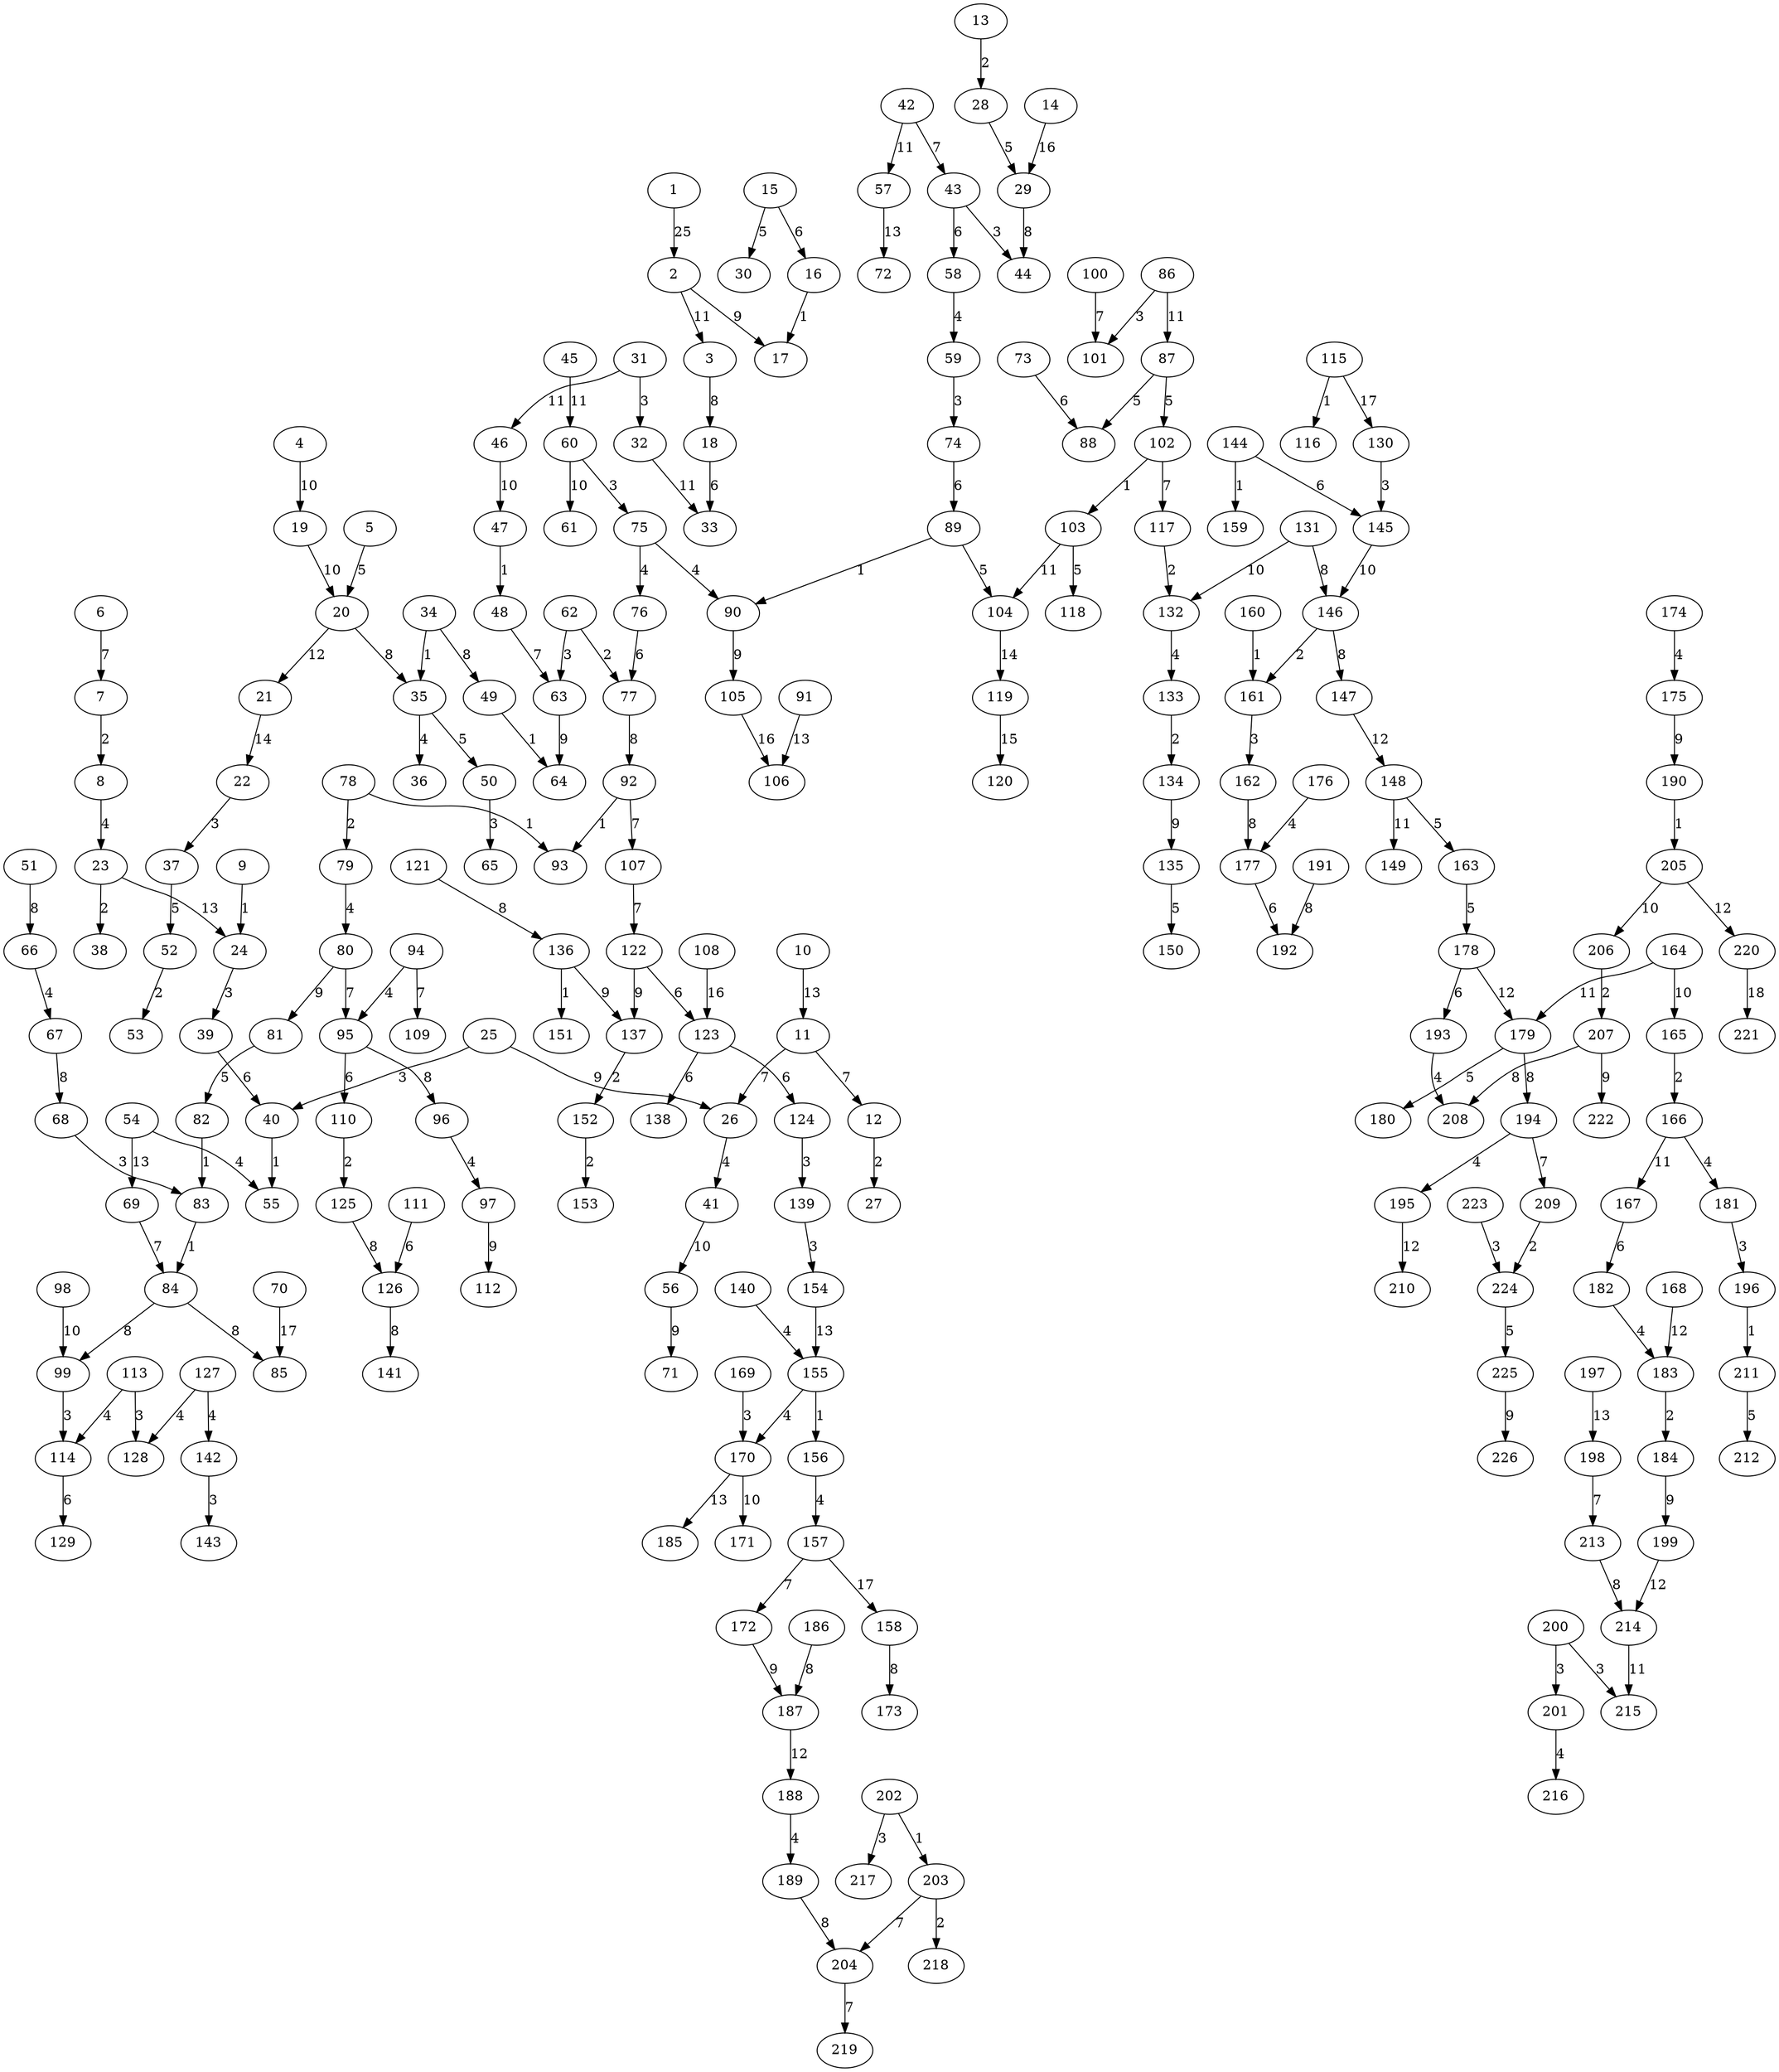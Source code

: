 digraph G {
	9 -> 24 [label="1"];
	16 -> 17 [label="1"];
	34 -> 35 [label="1"];
	40 -> 55 [label="1"];
	47 -> 48 [label="1"];
	49 -> 64 [label="1"];
	78 -> 93 [label="1"];
	82 -> 83 [label="1"];
	83 -> 84 [label="1"];
	89 -> 90 [label="1"];
	92 -> 93 [label="1"];
	102 -> 103 [label="1"];
	115 -> 116 [label="1"];
	136 -> 151 [label="1"];
	144 -> 159 [label="1"];
	155 -> 156 [label="1"];
	160 -> 161 [label="1"];
	190 -> 205 [label="1"];
	196 -> 211 [label="1"];
	202 -> 203 [label="1"];
	7 -> 8 [label="2"];
	12 -> 27 [label="2"];
	13 -> 28 [label="2"];
	23 -> 38 [label="2"];
	52 -> 53 [label="2"];
	62 -> 77 [label="2"];
	78 -> 79 [label="2"];
	110 -> 125 [label="2"];
	117 -> 132 [label="2"];
	133 -> 134 [label="2"];
	137 -> 152 [label="2"];
	146 -> 161 [label="2"];
	152 -> 153 [label="2"];
	165 -> 166 [label="2"];
	183 -> 184 [label="2"];
	203 -> 218 [label="2"];
	206 -> 207 [label="2"];
	209 -> 224 [label="2"];
	22 -> 37 [label="3"];
	24 -> 39 [label="3"];
	25 -> 40 [label="3"];
	31 -> 32 [label="3"];
	43 -> 44 [label="3"];
	50 -> 65 [label="3"];
	59 -> 74 [label="3"];
	60 -> 75 [label="3"];
	62 -> 63 [label="3"];
	68 -> 83 [label="3"];
	86 -> 101 [label="3"];
	99 -> 114 [label="3"];
	113 -> 128 [label="3"];
	124 -> 139 [label="3"];
	130 -> 145 [label="3"];
	139 -> 154 [label="3"];
	142 -> 143 [label="3"];
	161 -> 162 [label="3"];
	169 -> 170 [label="3"];
	181 -> 196 [label="3"];
	200 -> 201 [label="3"];
	200 -> 215 [label="3"];
	202 -> 217 [label="3"];
	223 -> 224 [label="3"];
	8 -> 23 [label="4"];
	26 -> 41 [label="4"];
	35 -> 36 [label="4"];
	54 -> 55 [label="4"];
	58 -> 59 [label="4"];
	66 -> 67 [label="4"];
	75 -> 76 [label="4"];
	75 -> 90 [label="4"];
	79 -> 80 [label="4"];
	94 -> 95 [label="4"];
	96 -> 97 [label="4"];
	113 -> 114 [label="4"];
	127 -> 128 [label="4"];
	127 -> 142 [label="4"];
	132 -> 133 [label="4"];
	140 -> 155 [label="4"];
	155 -> 170 [label="4"];
	156 -> 157 [label="4"];
	166 -> 181 [label="4"];
	174 -> 175 [label="4"];
	176 -> 177 [label="4"];
	182 -> 183 [label="4"];
	188 -> 189 [label="4"];
	193 -> 208 [label="4"];
	194 -> 195 [label="4"];
	201 -> 216 [label="4"];
	5 -> 20 [label="5"];
	15 -> 30 [label="5"];
	28 -> 29 [label="5"];
	35 -> 50 [label="5"];
	37 -> 52 [label="5"];
	81 -> 82 [label="5"];
	87 -> 88 [label="5"];
	87 -> 102 [label="5"];
	89 -> 104 [label="5"];
	103 -> 118 [label="5"];
	135 -> 150 [label="5"];
	148 -> 163 [label="5"];
	163 -> 178 [label="5"];
	179 -> 180 [label="5"];
	211 -> 212 [label="5"];
	224 -> 225 [label="5"];
	15 -> 16 [label="6"];
	18 -> 33 [label="6"];
	39 -> 40 [label="6"];
	43 -> 58 [label="6"];
	73 -> 88 [label="6"];
	74 -> 89 [label="6"];
	76 -> 77 [label="6"];
	95 -> 110 [label="6"];
	111 -> 126 [label="6"];
	114 -> 129 [label="6"];
	122 -> 123 [label="6"];
	123 -> 124 [label="6"];
	123 -> 138 [label="6"];
	144 -> 145 [label="6"];
	167 -> 182 [label="6"];
	177 -> 192 [label="6"];
	178 -> 193 [label="6"];
	6 -> 7 [label="7"];
	11 -> 12 [label="7"];
	11 -> 26 [label="7"];
	42 -> 43 [label="7"];
	48 -> 63 [label="7"];
	69 -> 84 [label="7"];
	80 -> 95 [label="7"];
	92 -> 107 [label="7"];
	94 -> 109 [label="7"];
	100 -> 101 [label="7"];
	102 -> 117 [label="7"];
	107 -> 122 [label="7"];
	157 -> 172 [label="7"];
	194 -> 209 [label="7"];
	198 -> 213 [label="7"];
	203 -> 204 [label="7"];
	204 -> 219 [label="7"];
	3 -> 18 [label="8"];
	20 -> 35 [label="8"];
	29 -> 44 [label="8"];
	34 -> 49 [label="8"];
	51 -> 66 [label="8"];
	67 -> 68 [label="8"];
	77 -> 92 [label="8"];
	84 -> 85 [label="8"];
	84 -> 99 [label="8"];
	95 -> 96 [label="8"];
	121 -> 136 [label="8"];
	125 -> 126 [label="8"];
	126 -> 141 [label="8"];
	131 -> 146 [label="8"];
	146 -> 147 [label="8"];
	158 -> 173 [label="8"];
	162 -> 177 [label="8"];
	179 -> 194 [label="8"];
	186 -> 187 [label="8"];
	189 -> 204 [label="8"];
	191 -> 192 [label="8"];
	207 -> 208 [label="8"];
	213 -> 214 [label="8"];
	2 -> 17 [label="9"];
	25 -> 26 [label="9"];
	56 -> 71 [label="9"];
	63 -> 64 [label="9"];
	80 -> 81 [label="9"];
	90 -> 105 [label="9"];
	97 -> 112 [label="9"];
	122 -> 137 [label="9"];
	134 -> 135 [label="9"];
	136 -> 137 [label="9"];
	172 -> 187 [label="9"];
	175 -> 190 [label="9"];
	184 -> 199 [label="9"];
	207 -> 222 [label="9"];
	225 -> 226 [label="9"];
	4 -> 19 [label="10"];
	19 -> 20 [label="10"];
	41 -> 56 [label="10"];
	46 -> 47 [label="10"];
	60 -> 61 [label="10"];
	98 -> 99 [label="10"];
	131 -> 132 [label="10"];
	145 -> 146 [label="10"];
	164 -> 165 [label="10"];
	170 -> 171 [label="10"];
	205 -> 206 [label="10"];
	2 -> 3 [label="11"];
	31 -> 46 [label="11"];
	32 -> 33 [label="11"];
	42 -> 57 [label="11"];
	45 -> 60 [label="11"];
	86 -> 87 [label="11"];
	103 -> 104 [label="11"];
	148 -> 149 [label="11"];
	164 -> 179 [label="11"];
	166 -> 167 [label="11"];
	214 -> 215 [label="11"];
	20 -> 21 [label="12"];
	147 -> 148 [label="12"];
	168 -> 183 [label="12"];
	178 -> 179 [label="12"];
	187 -> 188 [label="12"];
	195 -> 210 [label="12"];
	199 -> 214 [label="12"];
	205 -> 220 [label="12"];
	10 -> 11 [label="13"];
	23 -> 24 [label="13"];
	54 -> 69 [label="13"];
	57 -> 72 [label="13"];
	91 -> 106 [label="13"];
	154 -> 155 [label="13"];
	170 -> 185 [label="13"];
	197 -> 198 [label="13"];
	21 -> 22 [label="14"];
	104 -> 119 [label="14"];
	119 -> 120 [label="15"];
	14 -> 29 [label="16"];
	105 -> 106 [label="16"];
	108 -> 123 [label="16"];
	70 -> 85 [label="17"];
	115 -> 130 [label="17"];
	157 -> 158 [label="17"];
	220 -> 221 [label="18"];
	1 -> 2 [label="25"];
}